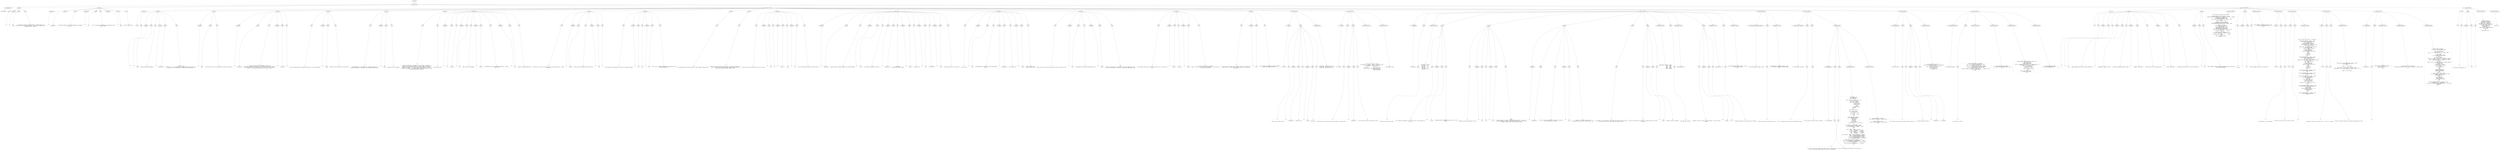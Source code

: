 digraph lpegNode {

node [fontname=Helvetica]
edge [style=dashed]

doc_0 [label="doc - 635"]


doc_0 -> { section_1}
{rank=same; section_1}

section_1 [label="section: 1-587"]


// END RANK doc_0

section_1 -> { header_2 prose_3 prose_4 section_5 section_6 section_7}
{rank=same; header_2 prose_3 prose_4 section_5 section_6 section_7}

header_2 [label="1 : Modeselektor"]

prose_3 [label="prose"]

prose_4 [label="prose"]

section_5 [label="section: 12-306"]

section_6 [label="section: 355-517"]

section_7 [label="section: 588-635"]


// END RANK section_1

header_2 -> leaf_8
leaf_8  [color=Gray,shape=rectangle,fontname=Inconsolata,label="* Modeselektor"]
// END RANK header_2

prose_3 -> { raw_9 prespace_10 literal_11 raw_12}
{rank=same; raw_9 prespace_10 literal_11 raw_12}

raw_9 [label="raw"]

prespace_10 [label="prespace"]

literal_11 [label="literal"]

raw_12 [label="raw"]


// END RANK prose_3

raw_9 -> leaf_13
leaf_13  [color=Gray,shape=rectangle,fontname=Inconsolata,label=""]
// END RANK raw_9

prespace_10 -> leaf_14
leaf_14  [color=Gray,shape=rectangle,fontname=Inconsolata,label=""]
// END RANK prespace_10

literal_11 -> leaf_15
leaf_15  [color=Gray,shape=rectangle,fontname=Inconsolata,label="femto"]
// END RANK literal_11

raw_12 -> leaf_16
leaf_16  [color=Gray,shape=rectangle,fontname=Inconsolata,label=" will hold all state for an terminal session, including setup of io,
the main event loop, teardown and exuent.  Soon, we will encapsulate that,
making the library re-entrant.
"]
// END RANK raw_12

prose_4 -> { prespace_17 literal_18 raw_19 prespace_20 literal_21 raw_22 prespace_23 literal_24 raw_25}
{rank=same; prespace_17 literal_18 raw_19 prespace_20 literal_21 raw_22 prespace_23 literal_24 raw_25}

prespace_17 [label="prespace"]

literal_18 [label="literal"]

raw_19 [label="raw"]

prespace_20 [label="prespace"]

literal_21 [label="literal"]

raw_22 [label="raw"]

prespace_23 [label="prespace"]

literal_24 [label="literal"]

raw_25 [label="raw"]


// END RANK prose_4

prespace_17 -> leaf_26
leaf_26  [color=Gray,shape=rectangle,fontname=Inconsolata,label=""]
// END RANK prespace_17

literal_18 -> leaf_27
leaf_27  [color=Gray,shape=rectangle,fontname=Inconsolata,label="modeselektor"]
// END RANK literal_18

raw_19 -> leaf_28
leaf_28  [color=Gray,shape=rectangle,fontname=Inconsolata,label=" is the modal interpreter for the repl language, which becomes
the core of"]
// END RANK raw_19

prespace_20 -> leaf_29
leaf_29  [color=Gray,shape=rectangle,fontname=Inconsolata,label=" "]
// END RANK prespace_20

literal_21 -> leaf_30
leaf_30  [color=Gray,shape=rectangle,fontname=Inconsolata,label="ed"]
// END RANK literal_21

raw_22 -> leaf_31
leaf_31  [color=Gray,shape=rectangle,fontname=Inconsolata,label=".  This is a glorified lookup table with a state switch and
a pointer to the"]
// END RANK raw_22

prespace_23 -> leaf_32
leaf_32  [color=Gray,shape=rectangle,fontname=Inconsolata,label=" "]
// END RANK prespace_23

literal_24 -> leaf_33
leaf_33  [color=Gray,shape=rectangle,fontname=Inconsolata,label="femto"]
// END RANK literal_24

raw_25 -> leaf_34
leaf_34  [color=Gray,shape=rectangle,fontname=Inconsolata,label="cell we're operating on.

"]
// END RANK raw_25

section_5 -> { header_35 prose_36 prose_37 prose_38 prose_39 prose_40 prose_41 prose_42 prose_43 prose_44 prose_45 prose_46 prose_47 prose_48 prose_49 prose_50 prose_51 prose_52 section_53 section_54 section_55 section_56 section_57 section_58 section_59}
{rank=same; header_35 prose_36 prose_37 prose_38 prose_39 prose_40 prose_41 prose_42 prose_43 prose_44 prose_45 prose_46 prose_47 prose_48 prose_49 prose_50 prose_51 prose_52 section_53 section_54 section_55 section_56 section_57 section_58 section_59}

header_35 [label="2 : Design"]

prose_36 [label="prose"]

prose_37 [label="prose"]

prose_38 [label="prose"]

prose_39 [label="prose"]

prose_40 [label="prose"]

prose_41 [label="prose"]

prose_42 [label="prose"]

prose_43 [label="prose"]

prose_44 [label="prose"]

prose_45 [label="prose"]

prose_46 [label="prose"]

prose_47 [label="prose"]

prose_48 [label="prose"]

prose_49 [label="prose"]

prose_50 [label="prose"]

prose_51 [label="prose"]

prose_52 [label="prose"]

section_53 [label="section: 84-95"]

section_54 [label="section: 96-118"]

section_55 [label="section: 119-182"]

section_56 [label="section: 183-193"]

section_57 [label="section: 194-200"]

section_58 [label="section: 288-306"]

section_59 [label="section: 307-354"]


// END RANK section_5

header_35 -> leaf_60
leaf_60  [color=Gray,shape=rectangle,fontname=Inconsolata,label="** Design"]
// END RANK header_35

prose_36 -> { raw_61 prespace_62 literal_63 raw_64 prespace_65 literal_66 raw_67}
{rank=same; raw_61 prespace_62 literal_63 raw_64 prespace_65 literal_66 raw_67}

raw_61 [label="raw"]

prespace_62 [label="prespace"]

literal_63 [label="literal"]

raw_64 [label="raw"]

prespace_65 [label="prespace"]

literal_66 [label="literal"]

raw_67 [label="raw"]


// END RANK prose_36

raw_61 -> leaf_68
leaf_68  [color=Gray,shape=rectangle,fontname=Inconsolata,label="

 "]
// END RANK raw_61

prespace_62 -> leaf_69
leaf_69  [color=Gray,shape=rectangle,fontname=Inconsolata,label=" "]
// END RANK prespace_62

literal_63 -> leaf_70
leaf_70  [color=Gray,shape=rectangle,fontname=Inconsolata,label="femto"]
// END RANK literal_63

raw_64 -> leaf_71
leaf_71  [color=Gray,shape=rectangle,fontname=Inconsolata,label=" passes keystrokes as messages to"]
// END RANK raw_64

prespace_65 -> leaf_72
leaf_72  [color=Gray,shape=rectangle,fontname=Inconsolata,label=" "]
// END RANK prespace_65

literal_66 -> leaf_73
leaf_73  [color=Gray,shape=rectangle,fontname=Inconsolata,label="modeselektor"]
// END RANK literal_66

raw_67 -> leaf_74
leaf_74  [color=Gray,shape=rectangle,fontname=Inconsolata,label=".  It does no writes
to stdout at all.  It is smart enough to categorize and parse various device
reports, but has no knowledge of why those reports were requested.
"]
// END RANK raw_67

prose_37 -> { prespace_75 literal_76 raw_77}
{rank=same; prespace_75 literal_76 raw_77}

prespace_75 [label="prespace"]

literal_76 [label="literal"]

raw_77 [label="raw"]


// END RANK prose_37

prespace_75 -> leaf_78
leaf_78  [color=Gray,shape=rectangle,fontname=Inconsolata,label=""]
// END RANK prespace_75

literal_76 -> leaf_79
leaf_79  [color=Gray,shape=rectangle,fontname=Inconsolata,label="femto"]
// END RANK literal_76

raw_77 -> leaf_80
leaf_80  [color=Gray,shape=rectangle,fontname=Inconsolata,label=" runs the event loop, so all other members are pulled in as modules.
"]
// END RANK raw_77

prose_38 -> { prespace_81 literal_82 raw_83 prespace_84 literal_85 raw_86}
{rank=same; prespace_81 literal_82 raw_83 prespace_84 literal_85 raw_86}

prespace_81 [label="prespace"]

literal_82 [label="literal"]

raw_83 [label="raw"]

prespace_84 [label="prespace"]

literal_85 [label="literal"]

raw_86 [label="raw"]


// END RANK prose_38

prespace_81 -> leaf_87
leaf_87  [color=Gray,shape=rectangle,fontname=Inconsolata,label=""]
// END RANK prespace_81

literal_82 -> leaf_88
leaf_88  [color=Gray,shape=rectangle,fontname=Inconsolata,label="modeselektor"]
// END RANK literal_82

raw_83 -> leaf_89
leaf_89  [color=Gray,shape=rectangle,fontname=Inconsolata,label=" takes care of system-level housekeeping: opening files
and sockets, keeping command history, fuzzy completion, and has its own eval
loop off the main track.  For evaluating lines, it will call a small executor,
so that in a little while we can put the user program in its own"]
// END RANK raw_83

prespace_84 -> leaf_90
leaf_90  [color=Gray,shape=rectangle,fontname=Inconsolata,label=" "]
// END RANK prespace_84

literal_85 -> leaf_91
leaf_91  [color=Gray,shape=rectangle,fontname=Inconsolata,label="LuaL_state"]
// END RANK literal_85

raw_86 -> leaf_92
leaf_92  [color=Gray,shape=rectangle,fontname=Inconsolata,label=".
"]
// END RANK raw_86

prose_39 -> { raw_93 prespace_94 literal_95 raw_96}
{rank=same; raw_93 prespace_94 literal_95 raw_96}

raw_93 [label="raw"]

prespace_94 [label="prespace"]

literal_95 [label="literal"]

raw_96 [label="raw"]


// END RANK prose_39

raw_93 -> leaf_97
leaf_97  [color=Gray,shape=rectangle,fontname=Inconsolata,label="
This is both good practice, and absolutely necessary if we are to REPL other"]
// END RANK raw_93

prespace_94 -> leaf_98
leaf_98  [color=Gray,shape=rectangle,fontname=Inconsolata,label=""]
// END RANK prespace_94

literal_95 -> leaf_99
leaf_99  [color=Gray,shape=rectangle,fontname=Inconsolata,label="bridge"]
// END RANK literal_95

raw_96 -> leaf_100
leaf_100  [color=Gray,shape=rectangle,fontname=Inconsolata,label=" programs, each of which has its own event loop.
"]
// END RANK raw_96

prose_40 -> { raw_101 prespace_102 literal_103 raw_104}
{rank=same; raw_101 prespace_102 literal_103 raw_104}

raw_101 [label="raw"]

prespace_102 [label="prespace"]

literal_103 [label="literal"]

raw_104 [label="raw"]


// END RANK prose_40

raw_101 -> leaf_105
leaf_105  [color=Gray,shape=rectangle,fontname=Inconsolata,label="
The implementation is essentially a VM.  Category and value are
successively looked up in jump tables and the method applied with the"]
// END RANK raw_101

prespace_102 -> leaf_106
leaf_106  [color=Gray,shape=rectangle,fontname=Inconsolata,label=" "]
// END RANK prespace_102

literal_103 -> leaf_107
leaf_107  [color=Gray,shape=rectangle,fontname=Inconsolata,label="modeS"]
// END RANK literal_103

raw_104 -> leaf_108
leaf_108  [color=Gray,shape=rectangle,fontname=Inconsolata,label="
instance as the first argument.
"]
// END RANK raw_104

prose_41 -> { raw_109}
{rank=same; raw_109}

raw_109 [label="raw"]


// END RANK prose_41

raw_109 -> leaf_110
leaf_110  [color=Gray,shape=rectangle,fontname=Inconsolata,label="
The state machine has to represent two sorts of state: the mode we're
operating in, and a buffer of commands.  Our mode engine is modeled after
emacs: rather than have some kind of flag that can be set to \"insert\",
\"navigate\", \"command\", or \"visual\", these will be modeled as swiching the
pointer to jump tables.  If a command needs to know which mode it's in, this
can be done with pointer comparison.
"]
// END RANK raw_109

prose_42 -> { raw_111 prespace_112 literal_113 raw_114 prespace_115 literal_116 raw_117 prespace_118 literal_119 raw_120 prespace_121 literal_122 raw_123}
{rank=same; raw_111 prespace_112 literal_113 raw_114 prespace_115 literal_116 raw_117 prespace_118 literal_119 raw_120 prespace_121 literal_122 raw_123}

raw_111 [label="raw"]

prespace_112 [label="prespace"]

literal_113 [label="literal"]

raw_114 [label="raw"]

prespace_115 [label="prespace"]

literal_116 [label="literal"]

raw_117 [label="raw"]

prespace_118 [label="prespace"]

literal_119 [label="literal"]

raw_120 [label="raw"]

prespace_121 [label="prespace"]

literal_122 [label="literal"]

raw_123 [label="raw"]


// END RANK prose_42

raw_111 -> leaf_124
leaf_124  [color=Gray,shape=rectangle,fontname=Inconsolata,label="
We're starting with"]
// END RANK raw_111

prespace_112 -> leaf_125
leaf_125  [color=Gray,shape=rectangle,fontname=Inconsolata,label=" "]
// END RANK prespace_112

literal_113 -> leaf_126
leaf_126  [color=Gray,shape=rectangle,fontname=Inconsolata,label="vi"]
// END RANK literal_113

raw_114 -> leaf_127
leaf_127  [color=Gray,shape=rectangle,fontname=Inconsolata,label=" mode and"]
// END RANK raw_114

prespace_115 -> leaf_128
leaf_128  [color=Gray,shape=rectangle,fontname=Inconsolata,label=" "]
// END RANK prespace_115

literal_116 -> leaf_129
leaf_129  [color=Gray,shape=rectangle,fontname=Inconsolata,label="nerf"]
// END RANK literal_116

raw_117 -> leaf_130
leaf_130  [color=Gray,shape=rectangle,fontname=Inconsolata,label=" mode, which is a lightweight"]
// END RANK raw_117

prespace_118 -> leaf_131
leaf_131  [color=Gray,shape=rectangle,fontname=Inconsolata,label=""]
// END RANK prespace_118

literal_119 -> leaf_132
leaf_132  [color=Gray,shape=rectangle,fontname=Inconsolata,label="readline"]
// END RANK literal_119

raw_120 -> leaf_133
leaf_133  [color=Gray,shape=rectangle,fontname=Inconsolata,label=" implementation that won't use the command buffer.  Issuing a
command like"]
// END RANK raw_120

prespace_121 -> leaf_134
leaf_134  [color=Gray,shape=rectangle,fontname=Inconsolata,label=" "]
// END RANK prespace_121

literal_122 -> leaf_135
leaf_135  [color=Gray,shape=rectangle,fontname=Inconsolata,label="d3w"]
// END RANK literal_122

raw_123 -> leaf_136
leaf_136  [color=Gray,shape=rectangle,fontname=Inconsolata,label=" requires a simple command buffer.
"]
// END RANK raw_123

prose_43 -> { raw_137 prespace_138 literal_139 raw_140 prespace_141 literal_142 raw_143}
{rank=same; raw_137 prespace_138 literal_139 raw_140 prespace_141 literal_142 raw_143}

raw_137 [label="raw"]

prespace_138 [label="prespace"]

literal_139 [label="literal"]

raw_140 [label="raw"]

prespace_141 [label="prespace"]

literal_142 [label="literal"]

raw_143 [label="raw"]


// END RANK prose_43

raw_137 -> leaf_144
leaf_144  [color=Gray,shape=rectangle,fontname=Inconsolata,label="
The syntax can't be tied to the semantics in any tighly-coupled way. I intend
to support"]
// END RANK raw_137

prespace_138 -> leaf_145
leaf_145  [color=Gray,shape=rectangle,fontname=Inconsolata,label=" "]
// END RANK prespace_138

literal_139 -> leaf_146
leaf_146  [color=Gray,shape=rectangle,fontname=Inconsolata,label="kakoune"]
// END RANK literal_139

raw_140 -> leaf_147
leaf_147  [color=Gray,shape=rectangle,fontname=Inconsolata,label=" syntax as soon as possible; there you would say"]
// END RANK raw_140

prespace_141 -> leaf_148
leaf_148  [color=Gray,shape=rectangle,fontname=Inconsolata,label=" "]
// END RANK prespace_141

literal_142 -> leaf_149
leaf_149  [color=Gray,shape=rectangle,fontname=Inconsolata,label="w3d"]
// END RANK literal_142

raw_143 -> leaf_150
leaf_150  [color=Gray,shape=rectangle,fontname=Inconsolata,label=".
"]
// END RANK raw_143

prose_44 -> { raw_151 prespace_152 literal_153 raw_154 prespace_155 literal_156 raw_157}
{rank=same; raw_151 prespace_152 literal_153 raw_154 prespace_155 literal_156 raw_157}

raw_151 [label="raw"]

prespace_152 [label="prespace"]

literal_153 [label="literal"]

raw_154 [label="raw"]

prespace_155 [label="prespace"]

literal_156 [label="literal"]

raw_157 [label="raw"]


// END RANK prose_44

raw_151 -> leaf_158
leaf_158  [color=Gray,shape=rectangle,fontname=Inconsolata,label="
This implies that the commands can't be aware of the buffer; because"]
// END RANK raw_151

prespace_152 -> leaf_159
leaf_159  [color=Gray,shape=rectangle,fontname=Inconsolata,label=" "]
// END RANK prespace_152

literal_153 -> leaf_160
leaf_160  [color=Gray,shape=rectangle,fontname=Inconsolata,label="d3w"]
// END RANK literal_153

raw_154 -> leaf_161
leaf_161  [color=Gray,shape=rectangle,fontname=Inconsolata,label="
and"]
// END RANK raw_154

prespace_155 -> leaf_162
leaf_162  [color=Gray,shape=rectangle,fontname=Inconsolata,label=" "]
// END RANK prespace_155

literal_156 -> leaf_163
leaf_163  [color=Gray,shape=rectangle,fontname=Inconsolata,label="w3d"]
// END RANK literal_156

raw_157 -> leaf_164
leaf_164  [color=Gray,shape=rectangle,fontname=Inconsolata,label=" are two ways of saying the same thing, they should end in an
identical method call.
"]
// END RANK raw_157

prose_45 -> { raw_165}
{rank=same; raw_165}

raw_165 [label="raw"]


// END RANK prose_45

raw_165 -> leaf_166
leaf_166  [color=Gray,shape=rectangle,fontname=Inconsolata,label="
This means when the time comes we handle it with a secondary dispatch layer.
"]
// END RANK raw_165

prose_46 -> { raw_167}
{rank=same; raw_167}

raw_167 [label="raw"]


// END RANK prose_46

raw_167 -> leaf_168
leaf_168  [color=Gray,shape=rectangle,fontname=Inconsolata,label="
There really are effectively arbitrary levels of indirection possible in an
editor.  This is why we must be absolutely consistent about everything
receiving the same tuple (modeS, category, value).
"]
// END RANK raw_167

prose_47 -> { raw_169 prespace_170 literal_171 raw_172 prespace_173 literal_174 raw_175 prespace_176 literal_177 raw_178}
{rank=same; raw_169 prespace_170 literal_171 raw_172 prespace_173 literal_174 raw_175 prespace_176 literal_177 raw_178}

raw_169 [label="raw"]

prespace_170 [label="prespace"]

literal_171 [label="literal"]

raw_172 [label="raw"]

prespace_173 [label="prespace"]

literal_174 [label="literal"]

raw_175 [label="raw"]

prespace_176 [label="prespace"]

literal_177 [label="literal"]

raw_178 [label="raw"]


// END RANK prose_47

raw_169 -> leaf_179
leaf_179  [color=Gray,shape=rectangle,fontname=Inconsolata,label="
They must also have the same return type, with is either"]
// END RANK raw_169

prespace_170 -> leaf_180
leaf_180  [color=Gray,shape=rectangle,fontname=Inconsolata,label=" "]
// END RANK prespace_170

literal_171 -> leaf_181
leaf_181  [color=Gray,shape=rectangle,fontname=Inconsolata,label="true"]
// END RANK literal_171

raw_172 -> leaf_182
leaf_182  [color=Gray,shape=rectangle,fontname=Inconsolata,label=" or"]
// END RANK raw_172

prespace_173 -> leaf_183
leaf_183  [color=Gray,shape=rectangle,fontname=Inconsolata,label=""]
// END RANK prespace_173

literal_174 -> leaf_184
leaf_184  [color=Gray,shape=rectangle,fontname=Inconsolata,label="false, err"]
// END RANK literal_174

raw_175 -> leaf_185
leaf_185  [color=Gray,shape=rectangle,fontname=Inconsolata,label="  where"]
// END RANK raw_175

prespace_176 -> leaf_186
leaf_186  [color=Gray,shape=rectangle,fontname=Inconsolata,label=" "]
// END RANK prespace_176

literal_177 -> leaf_187
leaf_187  [color=Gray,shape=rectangle,fontname=Inconsolata,label="err"]
// END RANK literal_177

raw_178 -> leaf_188
leaf_188  [color=Gray,shape=rectangle,fontname=Inconsolata,label=" is an error object which may be a primitive string.
"]
// END RANK raw_178

prose_48 -> { prespace_189 literal_190 raw_191 prespace_192 literal_193 raw_194 prespace_195 literal_196 raw_197 prespace_198 literal_199 raw_200 prespace_201 literal_202 raw_203 prespace_204 literal_205 raw_206}
{rank=same; prespace_189 literal_190 raw_191 prespace_192 literal_193 raw_194 prespace_195 literal_196 raw_197 prespace_198 literal_199 raw_200 prespace_201 literal_202 raw_203 prespace_204 literal_205 raw_206}

prespace_189 [label="prespace"]

literal_190 [label="literal"]

raw_191 [label="raw"]

prespace_192 [label="prespace"]

literal_193 [label="literal"]

raw_194 [label="raw"]

prespace_195 [label="prespace"]

literal_196 [label="literal"]

raw_197 [label="raw"]

prespace_198 [label="prespace"]

literal_199 [label="literal"]

raw_200 [label="raw"]

prespace_201 [label="prespace"]

literal_202 [label="literal"]

raw_203 [label="raw"]

prespace_204 [label="prespace"]

literal_205 [label="literal"]

raw_206 [label="raw"]


// END RANK prose_48

prespace_189 -> leaf_207
leaf_207  [color=Gray,shape=rectangle,fontname=Inconsolata,label=""]
// END RANK prespace_189

literal_190 -> leaf_208
leaf_208  [color=Gray,shape=rectangle,fontname=Inconsolata,label="modeselektor"]
// END RANK literal_190

raw_191 -> leaf_209
leaf_209  [color=Gray,shape=rectangle,fontname=Inconsolata,label=" passes any edit or movement commands to an internally-owned"]
// END RANK raw_191

prespace_192 -> leaf_210
leaf_210  [color=Gray,shape=rectangle,fontname=Inconsolata,label=""]
// END RANK prespace_192

literal_193 -> leaf_211
leaf_211  [color=Gray,shape=rectangle,fontname=Inconsolata,label="txtbuf"]
// END RANK literal_193

raw_194 -> leaf_212
leaf_212  [color=Gray,shape=rectangle,fontname=Inconsolata,label=", which keeps all modeling of the line. "]
// END RANK raw_194

prespace_195 -> leaf_213
leaf_213  [color=Gray,shape=rectangle,fontname=Inconsolata,label=" "]
// END RANK prespace_195

literal_196 -> leaf_214
leaf_214  [color=Gray,shape=rectangle,fontname=Inconsolata,label="modeselektor"]
// END RANK literal_196

raw_197 -> leaf_215
leaf_215  [color=Gray,shape=rectangle,fontname=Inconsolata,label=" decides when
to repaint the screen, calling"]
// END RANK raw_197

prespace_198 -> leaf_216
leaf_216  [color=Gray,shape=rectangle,fontname=Inconsolata,label=" "]
// END RANK prespace_198

literal_199 -> leaf_217
leaf_217  [color=Gray,shape=rectangle,fontname=Inconsolata,label="rainbuf"]
// END RANK literal_199

raw_200 -> leaf_218
leaf_218  [color=Gray,shape=rectangle,fontname=Inconsolata,label=" (currently just"]
// END RANK raw_200

prespace_201 -> leaf_219
leaf_219  [color=Gray,shape=rectangle,fontname=Inconsolata,label=" "]
// END RANK prespace_201

literal_202 -> leaf_220
leaf_220  [color=Gray,shape=rectangle,fontname=Inconsolata,label="lex"]
// END RANK literal_202

raw_203 -> leaf_221
leaf_221  [color=Gray,shape=rectangle,fontname=Inconsolata,label=") with a region
of"]
// END RANK raw_203

prespace_204 -> leaf_222
leaf_222  [color=Gray,shape=rectangle,fontname=Inconsolata,label=" "]
// END RANK prespace_204

literal_205 -> leaf_223
leaf_223  [color=Gray,shape=rectangle,fontname=Inconsolata,label="txtbuf"]
// END RANK literal_205

raw_206 -> leaf_224
leaf_224  [color=Gray,shape=rectangle,fontname=Inconsolata,label=" and instructions as to how to paint it.
"]
// END RANK raw_206

prose_49 -> { raw_225 prespace_226 literal_227 raw_228 prespace_229 literal_230 raw_231 prespace_232 literal_233 raw_234}
{rank=same; raw_225 prespace_226 literal_227 raw_228 prespace_229 literal_230 raw_231 prespace_232 literal_233 raw_234}

raw_225 [label="raw"]

prespace_226 [label="prespace"]

literal_227 [label="literal"]

raw_228 [label="raw"]

prespace_229 [label="prespace"]

literal_230 [label="literal"]

raw_231 [label="raw"]

prespace_232 [label="prespace"]

literal_233 [label="literal"]

raw_234 [label="raw"]


// END RANK prose_49

raw_225 -> leaf_235
leaf_235  [color=Gray,shape=rectangle,fontname=Inconsolata,label="
There is one"]
// END RANK raw_225

prespace_226 -> leaf_236
leaf_236  [color=Gray,shape=rectangle,fontname=Inconsolata,label=" "]
// END RANK prespace_226

literal_227 -> leaf_237
leaf_237  [color=Gray,shape=rectangle,fontname=Inconsolata,label="deck"]
// END RANK literal_227

raw_228 -> leaf_238
leaf_238  [color=Gray,shape=rectangle,fontname=Inconsolata,label=" instance member per screen, which tiles the available
space. "]
// END RANK raw_228

prespace_229 -> leaf_239
leaf_239  [color=Gray,shape=rectangle,fontname=Inconsolata,label=" "]
// END RANK prespace_229

literal_230 -> leaf_240
leaf_240  [color=Gray,shape=rectangle,fontname=Inconsolata,label="modeselektor"]
// END RANK literal_230

raw_231 -> leaf_241
leaf_241  [color=Gray,shape=rectangle,fontname=Inconsolata,label=" is the writer, and"]
// END RANK raw_231

prespace_232 -> leaf_242
leaf_242  [color=Gray,shape=rectangle,fontname=Inconsolata,label=" "]
// END RANK prespace_232

literal_233 -> leaf_243
leaf_243  [color=Gray,shape=rectangle,fontname=Inconsolata,label="rainbuf"]
// END RANK literal_233

raw_234 -> leaf_244
leaf_244  [color=Gray,shape=rectangle,fontname=Inconsolata,label=" holds a pointer to the
table for read access.
"]
// END RANK raw_234

prose_50 -> { raw_245 prespace_246 literal_247 raw_248 prespace_249 literal_250 raw_251}
{rank=same; raw_245 prespace_246 literal_247 raw_248 prespace_249 literal_250 raw_251}

raw_245 [label="raw"]

prespace_246 [label="prespace"]

literal_247 [label="literal"]

raw_248 [label="raw"]

prespace_249 [label="prespace"]

literal_250 [label="literal"]

raw_251 [label="raw"]


// END RANK prose_50

raw_245 -> leaf_252
leaf_252  [color=Gray,shape=rectangle,fontname=Inconsolata,label="
When we have our fancy parse engine and quipu structure, txtbuf will call"]
// END RANK raw_245

prespace_246 -> leaf_253
leaf_253  [color=Gray,shape=rectangle,fontname=Inconsolata,label=""]
// END RANK prespace_246

literal_247 -> leaf_254
leaf_254  [color=Gray,shape=rectangle,fontname=Inconsolata,label="comb"]
// END RANK literal_247

raw_248 -> leaf_255
leaf_255  [color=Gray,shape=rectangle,fontname=Inconsolata,label=" to redecorate the syntax tree before passing it to"]
// END RANK raw_248

prespace_249 -> leaf_256
leaf_256  [color=Gray,shape=rectangle,fontname=Inconsolata,label=" "]
// END RANK prespace_249

literal_250 -> leaf_257
leaf_257  [color=Gray,shape=rectangle,fontname=Inconsolata,label="rainbuf"]
// END RANK literal_250

raw_251 -> leaf_258
leaf_258  [color=Gray,shape=rectangle,fontname=Inconsolata,label=" for
markup.  At the moment I'm just going to write some crude lexers, which
will be more than enough for Clu and Lua, which have straightforward syntax.
"]
// END RANK raw_251

prose_51 -> { raw_259 prespace_260 literal_261 raw_262 prespace_263 literal_264 raw_265}
{rank=same; raw_259 prespace_260 literal_261 raw_262 prespace_263 literal_264 raw_265}

raw_259 [label="raw"]

prespace_260 [label="prespace"]

literal_261 [label="literal"]

raw_262 [label="raw"]

prespace_263 [label="prespace"]

literal_264 [label="literal"]

raw_265 [label="raw"]


// END RANK prose_51

raw_259 -> leaf_266
leaf_266  [color=Gray,shape=rectangle,fontname=Inconsolata,label="
An intermediate step could just squeeze the txtbuf into a string, parse it
with"]
// END RANK raw_259

prespace_260 -> leaf_267
leaf_267  [color=Gray,shape=rectangle,fontname=Inconsolata,label=" "]
// END RANK prespace_260

literal_261 -> leaf_268
leaf_268  [color=Gray,shape=rectangle,fontname=Inconsolata,label="espalier"]
// END RANK literal_261

raw_262 -> leaf_269
leaf_269  [color=Gray,shape=rectangle,fontname=Inconsolata,label=" and emit a"]
// END RANK raw_262

prespace_263 -> leaf_270
leaf_270  [color=Gray,shape=rectangle,fontname=Inconsolata,label=" "]
// END RANK prespace_263

literal_264 -> leaf_271
leaf_271  [color=Gray,shape=rectangle,fontname=Inconsolata,label="rainbuf"]
// END RANK literal_264

raw_265 -> leaf_272
leaf_272  [color=Gray,shape=rectangle,fontname=Inconsolata,label=" through the usual recursive method
lookup.  The problem isn't speed, not for a REPL, it's not having error
recovery parsing available.
"]
// END RANK raw_265

prose_52 -> { raw_273 prespace_274 literal_275 raw_276}
{rank=same; raw_273 prespace_274 literal_275 raw_276}

raw_273 [label="raw"]

prespace_274 [label="prespace"]

literal_275 [label="literal"]

raw_276 [label="raw"]


// END RANK prose_52

raw_273 -> leaf_277
leaf_277  [color=Gray,shape=rectangle,fontname=Inconsolata,label="
I will likely content myself with a grammar that kicks in when the user
presses return.  I'll want that to perform rewrites (such as removing
outer-level"]
// END RANK raw_273

prespace_274 -> leaf_278
leaf_278  [color=Gray,shape=rectangle,fontname=Inconsolata,label=" "]
// END RANK prespace_274

literal_275 -> leaf_279
leaf_279  [color=Gray,shape=rectangle,fontname=Inconsolata,label="local"]
// END RANK literal_275

raw_276 -> leaf_280
leaf_280  [color=Gray,shape=rectangle,fontname=Inconsolata,label="s to facilicate copy-pasting) and keep the readline
grammar from becoming too ad-hoc.

"]
// END RANK raw_276

section_53 -> { header_281 prose_282 codeblock_283}
{rank=same; header_281 prose_282 codeblock_283}

header_281 [label="4 : asserts"]

prose_282 [label="prose"]

codeblock_283 [label="code block 89-93"]


// END RANK section_53

header_281 -> leaf_284
leaf_284  [color=Gray,shape=rectangle,fontname=Inconsolata,label="**** asserts"]
// END RANK header_281

prose_282 -> { raw_285 prespace_286 literal_287 raw_288 prespace_289 literal_290 raw_291}
{rank=same; raw_285 prespace_286 literal_287 raw_288 prespace_289 literal_290 raw_291}

raw_285 [label="raw"]

prespace_286 [label="prespace"]

literal_287 [label="literal"]

raw_288 [label="raw"]

prespace_289 [label="prespace"]

literal_290 [label="literal"]

raw_291 [label="raw"]


// END RANK prose_282

raw_285 -> leaf_292
leaf_292  [color=Gray,shape=rectangle,fontname=Inconsolata,label="

  There is little sense running"]
// END RANK raw_285

prespace_286 -> leaf_293
leaf_293  [color=Gray,shape=rectangle,fontname=Inconsolata,label=" "]
// END RANK prespace_286

literal_287 -> leaf_294
leaf_294  [color=Gray,shape=rectangle,fontname=Inconsolata,label="modeselektor"]
// END RANK literal_287

raw_288 -> leaf_295
leaf_295  [color=Gray,shape=rectangle,fontname=Inconsolata,label=" outside of the"]
// END RANK raw_288

prespace_289 -> leaf_296
leaf_296  [color=Gray,shape=rectangle,fontname=Inconsolata,label=" "]
// END RANK prespace_289

literal_290 -> leaf_297
leaf_297  [color=Gray,shape=rectangle,fontname=Inconsolata,label="bridge"]
// END RANK literal_290

raw_291 -> leaf_298
leaf_298  [color=Gray,shape=rectangle,fontname=Inconsolata,label="
environment.
"]
// END RANK raw_291

codeblock_283 -> leaf_299
leaf_299  [color=Gray,shape=rectangle,fontname=Inconsolata,label="assert(meta, \"must have meta in _G\")
assert(write, \"must have write in _G\")
assert(ts, \"must have ts in _G\")"]
// END RANK codeblock_283

section_54 -> { header_300 prose_301 prose_302 codeblock_303 codeblock_304}
{rank=same; header_300 prose_301 prose_302 codeblock_303 codeblock_304}

header_300 [label="4 : includes"]

prose_301 [label="prose"]

prose_302 [label="prose"]

codeblock_303 [label="code block 102-112"]

codeblock_304 [label="code block 114-116"]


// END RANK section_54

header_300 -> leaf_305
leaf_305  [color=Gray,shape=rectangle,fontname=Inconsolata,label="**** includes"]
// END RANK header_300

prose_301 -> { raw_306}
{rank=same; raw_306}

raw_306 [label="raw"]


// END RANK prose_301

raw_306 -> leaf_307
leaf_307  [color=Gray,shape=rectangle,fontname=Inconsolata,label="

The easiest way to go mad in concurrent environments is to share memory.
"]
// END RANK raw_306

prose_302 -> { prespace_308 literal_309 raw_310}
{rank=same; prespace_308 literal_309 raw_310}

prespace_308 [label="prespace"]

literal_309 [label="literal"]

raw_310 [label="raw"]


// END RANK prose_302

prespace_308 -> leaf_311
leaf_311  [color=Gray,shape=rectangle,fontname=Inconsolata,label=""]
// END RANK prespace_308

literal_309 -> leaf_312
leaf_312  [color=Gray,shape=rectangle,fontname=Inconsolata,label="modeselektor"]
// END RANK literal_309

raw_310 -> leaf_313
leaf_313  [color=Gray,shape=rectangle,fontname=Inconsolata,label=" will own txtbuf, historian, and the entire screen.
"]
// END RANK raw_310

codeblock_303 -> leaf_314
leaf_314  [color=Gray,shape=rectangle,fontname=Inconsolata,label="local Txtbuf   = require \"txtbuf\"
local Resbuf    = require \"resbuf\" -- Not currently used...
local Historian = require \"historian\"
local Lex       = require \"lex\"

local concat         = assert(table.concat)
local sub, gsub, rep = assert(string.sub),
                       assert(string.gsub),
                       assert(string.rep)"]
// END RANK codeblock_303

codeblock_304 -> leaf_315
leaf_315  [color=Gray,shape=rectangle,fontname=Inconsolata,label="local ModeS = meta()"]
// END RANK codeblock_304

section_55 -> { header_316 prose_317 codeblock_318 prose_319 prose_320 prose_321 prose_322 prose_323 codeblock_324 prose_325 codeblock_326 prose_327 codeblock_328 prose_329 codeblock_330}
{rank=same; header_316 prose_317 codeblock_318 prose_319 prose_320 prose_321 prose_322 prose_323 codeblock_324 prose_325 codeblock_326 prose_327 codeblock_328 prose_329 codeblock_330}

header_316 [label="3 : Categories"]

prose_317 [label="prose"]

codeblock_318 [label="code block 123-131"]

prose_319 [label="prose"]

prose_320 [label="prose"]

prose_321 [label="prose"]

prose_322 [label="prose"]

prose_323 [label="prose"]

codeblock_324 [label="code block 152-159"]

prose_325 [label="prose"]

codeblock_326 [label="code block 163-165"]

prose_327 [label="prose"]

codeblock_328 [label="code block 170-172"]

prose_329 [label="prose"]

codeblock_330 [label="code block 176-180"]


// END RANK section_55

header_316 -> leaf_331
leaf_331  [color=Gray,shape=rectangle,fontname=Inconsolata,label="*** Categories"]
// END RANK header_316

prose_317 -> { raw_332}
{rank=same; raw_332}

raw_332 [label="raw"]


// END RANK prose_317

raw_332 -> leaf_333
leaf_333  [color=Gray,shape=rectangle,fontname=Inconsolata,label="

These are the broad types of event.
"]
// END RANK raw_332

codeblock_318 -> leaf_334
leaf_334  [color=Gray,shape=rectangle,fontname=Inconsolata,label="local ASCII  = meta {}
local NAV    = {}
local CTRL   = {}
local ALT    = {}
local FN     = {}
local MOUSE  = {}
local NYI    = {}"]
// END RANK codeblock_318

prose_319 -> { raw_335 prespace_336 literal_337 raw_338}
{rank=same; raw_335 prespace_336 literal_337 raw_338}

raw_335 [label="raw"]

prespace_336 [label="prespace"]

literal_337 [label="literal"]

raw_338 [label="raw"]


// END RANK prose_319

raw_335 -> leaf_339
leaf_339  [color=Gray,shape=rectangle,fontname=Inconsolata,label="
Color schemes are supposed to be one-and-done, and I strongly suspect we
have a"]
// END RANK raw_335

prespace_336 -> leaf_340
leaf_340  [color=Gray,shape=rectangle,fontname=Inconsolata,label=" "]
// END RANK prespace_336

literal_337 -> leaf_341
leaf_341  [color=Gray,shape=rectangle,fontname=Inconsolata,label="__concat"]
// END RANK literal_337

raw_338 -> leaf_342
leaf_342  [color=Gray,shape=rectangle,fontname=Inconsolata,label=" dominated workflow, although I have yet to turn on the
profiler.
"]
// END RANK raw_338

prose_320 -> { raw_343 prespace_344 literal_345 raw_346 prespace_347 literal_348 raw_349}
{rank=same; raw_343 prespace_344 literal_345 raw_346 prespace_347 literal_348 raw_349}

raw_343 [label="raw"]

prespace_344 [label="prespace"]

literal_345 [label="literal"]

raw_346 [label="raw"]

prespace_347 [label="prespace"]

literal_348 [label="literal"]

raw_349 [label="raw"]


// END RANK prose_320

raw_343 -> leaf_350
leaf_350  [color=Gray,shape=rectangle,fontname=Inconsolata,label="
Therefore we use reference equality for the"]
// END RANK raw_343

prespace_344 -> leaf_351
leaf_351  [color=Gray,shape=rectangle,fontname=Inconsolata,label=" "]
// END RANK prespace_344

literal_345 -> leaf_352
leaf_352  [color=Gray,shape=rectangle,fontname=Inconsolata,label="color"]
// END RANK literal_345

raw_346 -> leaf_353
leaf_353  [color=Gray,shape=rectangle,fontname=Inconsolata,label=" and"]
// END RANK raw_346

prespace_347 -> leaf_354
leaf_354  [color=Gray,shape=rectangle,fontname=Inconsolata,label=" "]
// END RANK prespace_347

literal_348 -> leaf_355
leaf_355  [color=Gray,shape=rectangle,fontname=Inconsolata,label="hints"]
// END RANK literal_348

raw_349 -> leaf_356
leaf_356  [color=Gray,shape=rectangle,fontname=Inconsolata,label=" tables.
Switching themes is a matter of repopulating those tables.  I intend to
isolate this within an instance so that multiple terminals can each run their
own theme, through a simple 'fat inheritance' method.
"]
// END RANK raw_349

prose_321 -> { prespace_357 literal_358 raw_359 prespace_360 italic_361 raw_362}
{rank=same; prespace_357 literal_358 raw_359 prespace_360 italic_361 raw_362}

prespace_357 [label="prespace"]

literal_358 [label="literal"]

raw_359 [label="raw"]

prespace_360 [label="prespace"]

italic_361 [label="italic"]

raw_362 [label="raw"]


// END RANK prose_321

prespace_357 -> leaf_363
leaf_363  [color=Gray,shape=rectangle,fontname=Inconsolata,label=""]
// END RANK prespace_357

literal_358 -> leaf_364
leaf_364  [color=Gray,shape=rectangle,fontname=Inconsolata,label="modeselektor"]
// END RANK literal_358

raw_359 -> leaf_365
leaf_365  [color=Gray,shape=rectangle,fontname=Inconsolata,label=" is what you might call hypermodal. Everything is isolated in
its own lookup, that is, we use"]
// END RANK raw_359

prespace_360 -> leaf_366
leaf_366  [color=Gray,shape=rectangle,fontname=Inconsolata,label=" "]
// END RANK prespace_360

italic_361 -> leaf_367
leaf_367  [color=Gray,shape=rectangle,fontname=Inconsolata,label="value"]
// END RANK italic_361

raw_362 -> leaf_368
leaf_368  [color=Gray,shape=rectangle,fontname=Inconsolata,label=" equality.  This lets us pass strings
as messages and use jump tables to resolve most things.
"]
// END RANK raw_362

prose_322 -> { raw_369}
{rank=same; raw_369}

raw_369 [label="raw"]


// END RANK prose_322

raw_369 -> leaf_370
leaf_370  [color=Gray,shape=rectangle,fontname=Inconsolata,label="
It typically runs at the speed of human fingers and can afford to be much less
efficient than it will be, even before the JIT gets involved.
"]
// END RANK raw_369

prose_323 -> { raw_371 prespace_372 literal_373 raw_374}
{rank=same; raw_371 prespace_372 literal_373 raw_374}

raw_371 [label="raw"]

prespace_372 [label="prespace"]

literal_373 [label="literal"]

raw_374 [label="raw"]


// END RANK prose_323

raw_371 -> leaf_375
leaf_375  [color=Gray,shape=rectangle,fontname=Inconsolata,label="
Note also that everything is a method, our dispatch pattern will always
include the"]
// END RANK raw_371

prespace_372 -> leaf_376
leaf_376  [color=Gray,shape=rectangle,fontname=Inconsolata,label=" "]
// END RANK prespace_372

literal_373 -> leaf_377
leaf_377  [color=Gray,shape=rectangle,fontname=Inconsolata,label="modeS"]
// END RANK literal_373

raw_374 -> leaf_378
leaf_378  [color=Gray,shape=rectangle,fontname=Inconsolata,label=" instance as the first argument.
"]
// END RANK raw_374

codeblock_324 -> leaf_379
leaf_379  [color=Gray,shape=rectangle,fontname=Inconsolata,label="ModeS.modes = { ASCII  = ASCII,
                NAV    = NAV,
                CTRL   = CTRL,
                ALT    = ALT,
                MOUSE  = MOUSE,
                NYI    = NYI }"]
// END RANK codeblock_324

prose_325 -> { raw_380}
{rank=same; raw_380}

raw_380 [label="raw"]


// END RANK prose_325

raw_380 -> leaf_381
leaf_381  [color=Gray,shape=rectangle,fontname=Inconsolata,label="
With some semi-constants:
"]
// END RANK raw_380

codeblock_326 -> leaf_382
leaf_382  [color=Gray,shape=rectangle,fontname=Inconsolata,label="ModeS.REPL_LINE = 2"]
// END RANK codeblock_326

prose_327 -> { raw_383 prespace_384 literal_385 raw_386}
{rank=same; raw_383 prespace_384 literal_385 raw_386}

raw_383 [label="raw"]

prespace_384 [label="prespace"]

literal_385 [label="literal"]

raw_386 [label="raw"]


// END RANK prose_327

raw_383 -> leaf_387
leaf_387  [color=Gray,shape=rectangle,fontname=Inconsolata,label="
Sometimes its useful to briefly override handlers, so we check values
against"]
// END RANK raw_383

prespace_384 -> leaf_388
leaf_388  [color=Gray,shape=rectangle,fontname=Inconsolata,label=" "]
// END RANK prespace_384

literal_385 -> leaf_389
leaf_389  [color=Gray,shape=rectangle,fontname=Inconsolata,label="special"]
// END RANK literal_385

raw_386 -> leaf_390
leaf_390  [color=Gray,shape=rectangle,fontname=Inconsolata,label=" first:
"]
// END RANK raw_386

codeblock_328 -> leaf_391
leaf_391  [color=Gray,shape=rectangle,fontname=Inconsolata,label="ModeS.special = {}"]
// END RANK codeblock_328

prose_329 -> { raw_392}
{rank=same; raw_392}

raw_392 [label="raw"]


// END RANK prose_329

raw_392 -> leaf_393
leaf_393  [color=Gray,shape=rectangle,fontname=Inconsolata,label="
A simple pass-through so we can see what we're missing.
"]
// END RANK raw_392

codeblock_330 -> leaf_394
leaf_394  [color=Gray,shape=rectangle,fontname=Inconsolata,label="function ModeS.default(modeS, category, value)
    return write(ts(value))
end"]
// END RANK codeblock_330

section_56 -> { header_395 prose_396 codeblock_397}
{rank=same; header_395 prose_396 codeblock_397}

header_395 [label="3 : self-insert(modeS, category, value)"]

prose_396 [label="prose"]

codeblock_397 [label="code block 187-191"]


// END RANK section_56

header_395 -> leaf_398
leaf_398  [color=Gray,shape=rectangle,fontname=Inconsolata,label="*** self-insert(modeS, category, value)"]
// END RANK header_395

prose_396 -> { raw_399}
{rank=same; raw_399}

raw_399 [label="raw"]


// END RANK prose_396

raw_399 -> leaf_400
leaf_400  [color=Gray,shape=rectangle,fontname=Inconsolata,label="

Inserts the value into the txtbuf at cursor.
"]
// END RANK raw_399

codeblock_397 -> leaf_401
leaf_401  [color=Gray,shape=rectangle,fontname=Inconsolata,label="function ModeS.insert(modeS, category, value)
    local success =  modeS.txtbuf:insert(value)
end"]
// END RANK codeblock_397

section_57 -> { header_402 prose_403 prose_404 section_405}
{rank=same; header_402 prose_403 prose_404 section_405}

header_402 [label="3 : status painter (colwrite)"]

prose_403 [label="prose"]

prose_404 [label="prose"]

section_405 [label="section: 201-287"]


// END RANK section_57

header_402 -> leaf_406
leaf_406  [color=Gray,shape=rectangle,fontname=Inconsolata,label="*** status painter (colwrite)"]
// END RANK header_402

prose_403 -> { raw_407}
{rank=same; raw_407}

raw_407 [label="raw"]


// END RANK prose_403

raw_407 -> leaf_408
leaf_408  [color=Gray,shape=rectangle,fontname=Inconsolata,label="

This is a grab-bag with many traces of the bootstrap process.
"]
// END RANK raw_407

prose_404 -> { raw_409}
{rank=same; raw_409}

raw_409 [label="raw"]


// END RANK prose_404

raw_409 -> leaf_410
leaf_410  [color=Gray,shape=rectangle,fontname=Inconsolata,label="
It also contains the state-of-the-art renderers.

"]
// END RANK raw_409

section_405 -> { header_411 prose_412 prose_413 codeblock_414 codeblock_415}
{rank=same; header_411 prose_412 prose_413 codeblock_414 codeblock_415}

header_411 [label="4 : bootstrappers"]

prose_412 [label="prose"]

prose_413 [label="prose"]

codeblock_414 [label="code block 208-274"]

codeblock_415 [label="code block 277-285"]


// END RANK section_405

header_411 -> leaf_416
leaf_416  [color=Gray,shape=rectangle,fontname=Inconsolata,label="**** bootstrappers"]
// END RANK header_411

prose_412 -> { raw_417}
{rank=same; raw_417}

raw_417 [label="raw"]


// END RANK prose_412

raw_417 -> leaf_418
leaf_418  [color=Gray,shape=rectangle,fontname=Inconsolata,label="

A lot of this just paints mouse events, which we aren't using and won't be
able to use until we rigorously keep track of what's printed where.
"]
// END RANK raw_417

prose_413 -> { raw_419}
{rank=same; raw_419}

raw_419 [label="raw"]


// END RANK prose_413

raw_419 -> leaf_420
leaf_420  [color=Gray,shape=rectangle,fontname=Inconsolata,label="
Which is painstaking and annoying, but we'll get there...
"]
// END RANK raw_419

codeblock_414 -> leaf_421
leaf_421  [color=Gray,shape=rectangle,fontname=Inconsolata,label="local STATCOL = 81
local STAT_TOP = 1
local STAT_RUN = 2

local function colwrite(str, col, row)
   col = col or STATCOL
   row = row or STAT_TOP
   local dash = a.stash()
             .. a.cursor.hide()
             .. a.jump(row, col)
             .. a.erase.right()
             .. str
             .. a.pop()
             .. a.cursor.show()
   write(dash)
end

local STAT_ICON = \"◉ \"

local function tf(bool)
   if bool then
      return ts(\"t\", \"true\")
   else
      return ts(\"f\", \"false\")
   end
end

local function pr_mouse(m)
   return a.magenta(m.button) .. \": \"
      .. a.bright(m.kind) .. \" \"
      .. tf(m.shift) .. \" \"
      .. tf(m.meta) .. \" \"
      .. tf(m.ctrl) .. \" \"
      .. tf(m.moving) .. \" \"
      .. tf(m.scrolling) .. \" \"
      .. a.cyan(m.col) .. \",\" .. a.cyan(m.row)
end

local function mk_paint(fragment, shade)
   return function(category, action)
      return shade(category .. fragment .. action)
   end
end

local act_map = { MOUSE  = pr_mouse,
                  NAV    = mk_paint(\": \", a.italic),
                  CTRL   = mk_paint(\": \", c.field),
                  ALT    = mk_paint(\": \", a.underscore),
                  ASCII  = mk_paint(\": \", c.table),
                  NYI    = mk_paint(\": \", a.red)}

local icon_map = { MOUSE = mk_paint(STAT_ICON, c.userdata),
                   NAV   = mk_paint(STAT_ICON, a.magenta),
                   CTRL  = mk_paint(STAT_ICON, a.blue),
                   ALT   = mk_paint(STAT_ICON, c[\"function\"]),
                   ASCII = mk_paint(STAT_ICON, a.green),
                   NYI   = mk_paint(STAT_ICON .. \"! \", a.red) }

local function icon_paint(category, value)
   assert(icon_map[category], \"icon_paint NYI:\" .. category)
   if category == \"MOUSE\" then
      return colwrite(icon_map[category](\"\", pr_mouse(value)))
   end
   return colwrite(icon_map[category](\"\", ts(value)))
end"]
// END RANK codeblock_414

codeblock_415 -> leaf_422
leaf_422  [color=Gray,shape=rectangle,fontname=Inconsolata,label="function ModeS.cur_col(modeS)
   return modeS.txtbuf.cursor + modeS.l_margin - 1
end

function ModeS.nl(modeS)
   write(a.col(modeS.l_margin).. a.jump.down(1))
end"]
// END RANK codeblock_415

section_58 -> { header_423 prose_424 prose_425 codeblock_426}
{rank=same; header_423 prose_424 prose_425 codeblock_426}

header_423 [label="3 : ModeS:write(str)"]

prose_424 [label="prose"]

prose_425 [label="prose"]

codeblock_426 [label="code block 294-303"]


// END RANK section_58

header_423 -> leaf_427
leaf_427  [color=Gray,shape=rectangle,fontname=Inconsolata,label="*** ModeS:write(str)"]
// END RANK header_423

prose_424 -> { raw_428}
{rank=same; raw_428}

raw_428 [label="raw"]


// END RANK prose_424

raw_428 -> leaf_429
leaf_429  [color=Gray,shape=rectangle,fontname=Inconsolata,label="

This writes to the results window, and the results window only.
"]
// END RANK raw_428

prose_425 -> { raw_430 prespace_431 literal_432 raw_433}
{rank=same; raw_430 prespace_431 literal_432 raw_433}

raw_430 [label="raw"]

prespace_431 [label="prespace"]

literal_432 [label="literal"]

raw_433 [label="raw"]


// END RANK prose_425

raw_430 -> leaf_434
leaf_434  [color=Gray,shape=rectangle,fontname=Inconsolata,label="
It should therefore be called"]
// END RANK raw_430

prespace_431 -> leaf_435
leaf_435  [color=Gray,shape=rectangle,fontname=Inconsolata,label=" "]
// END RANK prespace_431

literal_432 -> leaf_436
leaf_436  [color=Gray,shape=rectangle,fontname=Inconsolata,label="writeResults"]
// END RANK literal_432

raw_433 -> leaf_437
leaf_437  [color=Gray,shape=rectangle,fontname=Inconsolata,label=" or something.
"]
// END RANK raw_433

codeblock_426 -> leaf_438
leaf_438  [color=Gray,shape=rectangle,fontname=Inconsolata,label="function ModeS.write(modeS, str)
   local nl = a.col(modeS.l_margin) .. a.jump.down(1)
   local phrase, num_subs
   phrase, num_subs = gsub(str, \"\\n\", nl)
   write(a.cursor.hide())
   write(phrase)
   write(a.cursor.show())
end"]
// END RANK codeblock_426

section_59 -> { header_439 prose_440 codeblock_441 codeblock_442 codeblock_443 codeblock_444}
{rank=same; header_439 prose_440 codeblock_441 codeblock_442 codeblock_443 codeblock_444}

header_439 [label="3 : ModeS:paint_txtbuf()"]

prose_440 [label="prose"]

codeblock_441 [label="code block 311-322"]

codeblock_442 [label="code block 324-328"]

codeblock_443 [label="code block 329-346"]

codeblock_444 [label="code block 348-352"]


// END RANK section_59

header_439 -> leaf_445
leaf_445  [color=Gray,shape=rectangle,fontname=Inconsolata,label="*** ModeS:paint_txtbuf()"]
// END RANK header_439

prose_440 -> { raw_446}
{rank=same; raw_446}

raw_446 [label="raw"]


// END RANK prose_440

raw_446 -> leaf_447
leaf_447  [color=Gray,shape=rectangle,fontname=Inconsolata,label="

This renders our txtbuf,
"]
// END RANK raw_446

codeblock_441 -> leaf_448
leaf_448  [color=Gray,shape=rectangle,fontname=Inconsolata,label="function ModeS.paint_txtbuf(modeS)
   local lb = Lex.lua_thor(tostring(modeS.txtbuf))
   write(a.cursor.hide())
   write(a.erase.box(modeS.repl_top, modeS.l_margin,
                     modeS:replLine(), modeS.r_margin))
   write(a.jump(modeS.repl_top, modeS.l_margin))
   modeS:write(concat(lb))
   write(a.rc(modeS.txtbuf.cur_row + modeS.repl_top - 1, modeS:cur_col()))
   write(a.cursor.show())
end"]
// END RANK codeblock_441

codeblock_442 -> leaf_449
leaf_449  [color=Gray,shape=rectangle,fontname=Inconsolata,label="function ModeS.replLine(modeS)
   return modeS.repl_top + #modeS.txtbuf.lines - 1
end"]
// END RANK codeblock_442

codeblock_443 -> leaf_450
leaf_450  [color=Gray,shape=rectangle,fontname=Inconsolata,label="function ModeS.printResults(modeS, results, new)
   local rainbuf = {}
   write(a.cursor.hide())
   modeS:clearResults()
   local row = new and modeS.repl_top + 1 or modeS:replLine() + 1
   modeS:write(a.rc(row, modeS.l_margin))
   for i = 1, results.n do
      if results.frozen then
         rainbuf[i] = results[i]
      else
         rainbuf[i] = ts(results[i])
      end
   end
   modeS:write(concat(rainbuf, '   '))
   write(a.cursor.show())
end"]
// END RANK codeblock_443

codeblock_444 -> leaf_451
leaf_451  [color=Gray,shape=rectangle,fontname=Inconsolata,label="function ModeS.prompt(modeS)
   write(a.jump(modeS.repl_top, 1) .. \"👉 \")
end"]
// END RANK codeblock_444

section_6 -> { header_452 prose_453 prose_454 codeblock_455 prose_456 codeblock_457 section_458 section_459 section_460 section_461}
{rank=same; header_452 prose_453 prose_454 codeblock_455 prose_456 codeblock_457 section_458 section_459 section_460 section_461}

header_452 [label="2 : act"]

prose_453 [label="prose"]

prose_454 [label="prose"]

codeblock_455 [label="code block 365-397"]

prose_456 [label="prose"]

codeblock_457 [label="code block 401-405"]

section_458 [label="section: 408-414"]

section_459 [label="section: 415-496"]

section_460 [label="section: 497-517"]

section_461 [label="section: 518-587"]


// END RANK section_6

header_452 -> leaf_462
leaf_462  [color=Gray,shape=rectangle,fontname=Inconsolata,label="** act"]
// END RANK header_452

prose_453 -> { raw_463 prespace_464 literal_465 raw_466 prespace_467 literal_468 raw_469 prespace_470 literal_471 raw_472 prespace_473 literal_474 raw_475}
{rank=same; raw_463 prespace_464 literal_465 raw_466 prespace_467 literal_468 raw_469 prespace_470 literal_471 raw_472 prespace_473 literal_474 raw_475}

raw_463 [label="raw"]

prespace_464 [label="prespace"]

literal_465 [label="literal"]

raw_466 [label="raw"]

prespace_467 [label="prespace"]

literal_468 [label="literal"]

raw_469 [label="raw"]

prespace_470 [label="prespace"]

literal_471 [label="literal"]

raw_472 [label="raw"]

prespace_473 [label="prespace"]

literal_474 [label="literal"]

raw_475 [label="raw"]


// END RANK prose_453

raw_463 -> leaf_476
leaf_476  [color=Gray,shape=rectangle,fontname=Inconsolata,label="

 "]
// END RANK raw_463

prespace_464 -> leaf_477
leaf_477  [color=Gray,shape=rectangle,fontname=Inconsolata,label=" "]
// END RANK prespace_464

literal_465 -> leaf_478
leaf_478  [color=Gray,shape=rectangle,fontname=Inconsolata,label="act"]
// END RANK literal_465

raw_466 -> leaf_479
leaf_479  [color=Gray,shape=rectangle,fontname=Inconsolata,label=" simply dispatches. Note that our common interfaces is"]
// END RANK raw_466

prespace_467 -> leaf_480
leaf_480  [color=Gray,shape=rectangle,fontname=Inconsolata,label=""]
// END RANK prespace_467

literal_468 -> leaf_481
leaf_481  [color=Gray,shape=rectangle,fontname=Inconsolata,label="method(modeS, category, value)"]
// END RANK literal_468

raw_469 -> leaf_482
leaf_482  [color=Gray,shape=rectangle,fontname=Inconsolata,label=", we need to distinguish betwen the tuple"]
// END RANK raw_469

prespace_470 -> leaf_483
leaf_483  [color=Gray,shape=rectangle,fontname=Inconsolata,label=""]
// END RANK prespace_470

literal_471 -> leaf_484
leaf_484  [color=Gray,shape=rectangle,fontname=Inconsolata,label="(\"INSERT\", \"SHIFT-LEFT\")"]
// END RANK literal_471

raw_472 -> leaf_485
leaf_485  [color=Gray,shape=rectangle,fontname=Inconsolata,label=" (which could arrive from copy-paste) and"]
// END RANK raw_472

prespace_473 -> leaf_486
leaf_486  [color=Gray,shape=rectangle,fontname=Inconsolata,label=""]
// END RANK prespace_473

literal_474 -> leaf_487
leaf_487  [color=Gray,shape=rectangle,fontname=Inconsolata,label="(\"NAV\", \"SHIFT-LEFT\")"]
// END RANK literal_474

raw_475 -> leaf_488
leaf_488  [color=Gray,shape=rectangle,fontname=Inconsolata,label=" and preserve information for our fall-through method.
"]
// END RANK raw_475

prose_454 -> { prespace_489 literal_490 raw_491}
{rank=same; prespace_489 literal_490 raw_491}

prespace_489 [label="prespace"]

literal_490 [label="literal"]

raw_491 [label="raw"]


// END RANK prose_454

prespace_489 -> leaf_492
leaf_492  [color=Gray,shape=rectangle,fontname=Inconsolata,label=""]
// END RANK prespace_489

literal_490 -> leaf_493
leaf_493  [color=Gray,shape=rectangle,fontname=Inconsolata,label="act"]
// END RANK literal_490

raw_491 -> leaf_494
leaf_494  [color=Gray,shape=rectangle,fontname=Inconsolata,label=" always succeeds, meaning we need some metatable action to absorb and
log anything unexpected.
"]
// END RANK raw_491

codeblock_455 -> leaf_495
leaf_495  [color=Gray,shape=rectangle,fontname=Inconsolata,label="local assertfmt = assert(core.assertfmt)

function ModeS.act(modeS, category, value)
   assertfmt(modeS.modes[category], \"no category %s in modeS\", category)
   -- catch special handlers first
   if modeS.special[value] then
      return modeS.special[value](modeS, category, value)
   end
   icon_paint(category, value)

   -- Dispatch on value if possible
   if modeS.modes[category][value] then
      modeS.modes[category][value](modeS, category, value)

   -- otherwise fall back:
   elseif category == \"ASCII\" then
      -- hard coded for now
      modeS:insert(category, value)
   elseif category == \"NAV\" then
      if modeS.modes.NAV[value] then
         modeS.modes.NAV[value](modeS, category, value)
      else
         icon_paint(\"NYI\", \"NAV::\" .. value)
      end
   elseif category == \"MOUSE\" then
      colwrite(pr_mouse(value), STATCOL, STAT_RUN)
   else
      icon_paint(\"NYI\", category .. \":\" .. value)
   end
   return modeS:paint_txtbuf()
end"]
// END RANK codeblock_455

prose_456 -> { raw_496 prespace_497 literal_498 raw_499}
{rank=same; raw_496 prespace_497 literal_498 raw_499}

raw_496 [label="raw"]

prespace_497 [label="prespace"]

literal_498 [label="literal"]

raw_499 [label="raw"]


// END RANK prose_456

raw_496 -> leaf_500
leaf_500  [color=Gray,shape=rectangle,fontname=Inconsolata,label="
To keep"]
// END RANK raw_496

prespace_497 -> leaf_501
leaf_501  [color=Gray,shape=rectangle,fontname=Inconsolata,label=" "]
// END RANK prespace_497

literal_498 -> leaf_502
leaf_502  [color=Gray,shape=rectangle,fontname=Inconsolata,label="act"]
// END RANK literal_498

raw_499 -> leaf_503
leaf_503  [color=Gray,shape=rectangle,fontname=Inconsolata,label=" itself replaceable, we look it up on each call:
"]
// END RANK raw_499

codeblock_457 -> leaf_504
leaf_504  [color=Gray,shape=rectangle,fontname=Inconsolata,label="function ModeS.__call(modeS, category, value)
  return modeS:act(category, value)
end"]
// END RANK codeblock_457

section_458 -> { header_505 prose_506 prose_507}
{rank=same; header_505 prose_506 prose_507}

header_505 [label="3 : ASCII"]

prose_506 [label="prose"]

prose_507 [label="prose"]


// END RANK section_458

header_505 -> leaf_508
leaf_508  [color=Gray,shape=rectangle,fontname=Inconsolata,label="*** ASCII"]
// END RANK header_505

prose_506 -> { raw_509}
{rank=same; raw_509}

raw_509 [label="raw"]


// END RANK prose_506

raw_509 -> leaf_510
leaf_510  [color=Gray,shape=rectangle,fontname=Inconsolata,label="

Any printable 7 bit utf-8 sequence.
"]
// END RANK raw_509

prose_507 -> { raw_511}
{rank=same; raw_511}

raw_511 [label="raw"]


// END RANK prose_507

raw_511 -> leaf_512
leaf_512  [color=Gray,shape=rectangle,fontname=Inconsolata,label="
Currently just self-inserts, but watch this space...

"]
// END RANK raw_511

section_459 -> { header_513 prose_514 codeblock_515}
{rank=same; header_513 prose_514 codeblock_515}

header_513 [label="3 : NAV"]

prose_514 [label="prose"]

codeblock_515 [label="code block 417-494"]


// END RANK section_459

header_513 -> leaf_516
leaf_516  [color=Gray,shape=rectangle,fontname=Inconsolata,label="*** NAV"]
// END RANK header_513

prose_514 -> { raw_517}
{rank=same; raw_517}

raw_517 [label="raw"]


// END RANK prose_514

raw_517 -> leaf_518
leaf_518  [color=Gray,shape=rectangle,fontname=Inconsolata,label="
"]
// END RANK raw_517

codeblock_515 -> leaf_519
leaf_519  [color=Gray,shape=rectangle,fontname=Inconsolata,label="local up1, down1 = a.jump.up(), a.jump.down()

function NAV.UP(modeS, category, value)
   local inline = modeS.txtbuf:up()
   if not inline then
      local prev_result, linestash
      if tostring(modeS.txtbuf) ~= \"\"
         and modeS.hist.cursor > #modeS.hist then
         linestash = modeS.txtbuf
      end
      modeS.txtbuf, prev_result = modeS.hist:prev()
      if linestash then
         modeS.hist:append(linestash)
      end
      modeS:clearResults()
      if prev_result then
         modeS:printResults(prev_result)
      end
   else
      write(up1)
   end
   return modeS
end

function NAV.DOWN(modeS, category, value)
   local inline = modeS.txtbuf:down()
   if not inline then
      local next_p, next_result
      modeS.txtbuf, next_result, next_p = modeS.hist:next()
      if next_p then
         modeS.txtbuf = Txtbuf()
      end
      modeS:clearResults()
      if next_result then
         modeS:printResults(next_result)
      end
   else
      write(down1)
   end
   return modeS
end

function NAV.LEFT(modeS, category, value)
   return modeS.txtbuf:left()
end

function NAV.RIGHT(modeS, category, value)
   return modeS.txtbuf:right()
end

function NAV.RETURN(modeS, category, value)
   -- eval or split line
   local eval = modeS.txtbuf:nl()
   if eval then
     modeS:nl()
     local more = modeS:eval()
     if not more then
       modeS.txtbuf = Txtbuf()
     end
     modeS.hist.cursor = modeS.hist.cursor + 1
   end
end

function NAV.BACKSPACE(modeS, category, value)
   local shrunk =  modeS.txtbuf:d_back()
   if shrunk then
      write(a.stash())
      write(a.rc(modeS:replLine() + 1, 1))
      write(a.erase.line())
      write(a.pop())
   end
end

function NAV.DELETE(modeS, category, value)
   return modeS.txtbuf:d_fwd()
end"]
// END RANK codeblock_515

section_460 -> { header_520 prose_521 prose_522 codeblock_523}
{rank=same; header_520 prose_521 prose_522 codeblock_523}

header_520 [label="3 : CTRL"]

prose_521 [label="prose"]

prose_522 [label="prose"]

codeblock_523 [label="code block 503-515"]


// END RANK section_460

header_520 -> leaf_524
leaf_524  [color=Gray,shape=rectangle,fontname=Inconsolata,label="*** CTRL"]
// END RANK header_520

prose_521 -> { raw_525}
{rank=same; raw_525}

raw_525 [label="raw"]


// END RANK prose_521

raw_525 -> leaf_526
leaf_526  [color=Gray,shape=rectangle,fontname=Inconsolata,label="

Many/most of these will be re-used as e.g. \"^\" and \"$\" in vim mode.
"]
// END RANK raw_525

prose_522 -> { raw_527}
{rank=same; raw_527}

raw_527 [label="raw"]


// END RANK prose_522

raw_527 -> leaf_528
leaf_528  [color=Gray,shape=rectangle,fontname=Inconsolata,label="
Thus we will declare them as bare functions and assign them to slots.
"]
// END RANK raw_527

codeblock_523 -> leaf_529
leaf_529  [color=Gray,shape=rectangle,fontname=Inconsolata,label="local function cursor_begin(modeS, category, value)
   modeS.txtbuf.cursor = 1
end

CTRL[\"^A\"] = cursor_begin

local function cursor_end(modeS, category, value)
   modeS.txtbuf.cursor = #modeS.txtbuf.lines[modeS.txtbuf.cur_row] + 1
end

CTRL[\"^E\"] = cursor_end"]
// END RANK codeblock_523

section_461 -> { header_530 prose_531 codeblock_532 codeblock_533 codeblock_534}
{rank=same; header_530 prose_531 codeblock_532 codeblock_533 codeblock_534}

header_530 [label="3 : ModeS:eval()"]

prose_531 [label="prose"]

codeblock_532 [label="code block 521-526"]

codeblock_533 [label="code block 528-532"]

codeblock_534 [label="code block 534-585"]


// END RANK section_461

header_530 -> leaf_535
leaf_535  [color=Gray,shape=rectangle,fontname=Inconsolata,label="*** ModeS:eval()"]
// END RANK header_530

prose_531 -> { raw_536}
{rank=same; raw_536}

raw_536 [label="raw"]


// END RANK prose_531

raw_536 -> leaf_537
leaf_537  [color=Gray,shape=rectangle,fontname=Inconsolata,label="

"]
// END RANK raw_536

codeblock_532 -> leaf_538
leaf_538  [color=Gray,shape=rectangle,fontname=Inconsolata,label="local function gatherResults(success, ...)
  local n = select('#', ...)
  return success, { n = n, ... }
end"]
// END RANK codeblock_532

codeblock_533 -> leaf_539
leaf_539  [color=Gray,shape=rectangle,fontname=Inconsolata,label="function ModeS.clearResults(modeS)
   write(a.erase.box(modeS.repl_top + 1, 1, modeS.max_row, modeS.r_margin))
end"]
// END RANK codeblock_533

codeblock_534 -> leaf_540
leaf_540  [color=Gray,shape=rectangle,fontname=Inconsolata,label="function ModeS.eval(modeS)
   local chunk = tostring(modeS.txtbuf)

   local success, results
   -- first we prefix return
   local f, err = loadstring('return ' .. chunk, 'REPL')

   if not f then
      -- try again without return
      f, err = loadstring(chunk, 'REPL')
   end
   if not f then
      local head = sub(chunk, 1, 1)
      if head == \"=\" then -- take pity on old-school Lua hackers
         f, err = loadstring('return ' .. sub(chunk,2), 'REPL')
      end -- more special REPL prefix soon: /, ?, >(?)
   end
   if f then
      success, results = gatherResults(xpcall(f, debug.traceback))
      if success then
      -- successful call
         if results.n > 0 then
            modeS:printResults(results)
         else
            modeS:clearResults()
         end
      else
      -- error
         write(a.cursor.hide())
         modeS:clearResults()
         modeS:write(results[1])
      end
   else
      if err:match \"'<eof>'$\" then
         -- Lua expects some more input, advance the txtbuf
         modeS.txtbuf:advance()
         write(a.col(1) .. \"...\")
         return true
      else
         modeS:clearResults()
         modeS:write(err)
         -- pass through to default.
      end
   end

   modeS.hist:append(modeS.txtbuf, results, success)
   modeS.hist.cursor = #modeS.hist
   if success then modeS.hist.results[modeS.txtbuf] = results end
   modeS:prompt()
end"]
// END RANK codeblock_534

section_7 -> { header_541 prose_542 codeblock_543 codeblock_544}
{rank=same; header_541 prose_542 codeblock_543 codeblock_544}

header_541 [label="2 : new"]

prose_542 [label="prose"]

codeblock_543 [label="code block 592-607"]

codeblock_544 [label="code block 609-611"]


// END RANK section_7

header_541 -> leaf_545
leaf_545  [color=Gray,shape=rectangle,fontname=Inconsolata,label="** new"]
// END RANK header_541

prose_542 -> { raw_546 prespace_547 literal_548 raw_549}
{rank=same; raw_546 prespace_547 literal_548 raw_549}

raw_546 [label="raw"]

prespace_547 [label="prespace"]

literal_548 [label="literal"]

raw_549 [label="raw"]


// END RANK prose_542

raw_546 -> leaf_550
leaf_550  [color=Gray,shape=rectangle,fontname=Inconsolata,label="

This should be configurable via"]
// END RANK raw_546

prespace_547 -> leaf_551
leaf_551  [color=Gray,shape=rectangle,fontname=Inconsolata,label=" "]
// END RANK prespace_547

literal_548 -> leaf_552
leaf_552  [color=Gray,shape=rectangle,fontname=Inconsolata,label="cfg"]
// END RANK literal_548

raw_549 -> leaf_553
leaf_553  [color=Gray,shape=rectangle,fontname=Inconsolata,label=".
"]
// END RANK raw_549

codeblock_543 -> leaf_554
leaf_554  [color=Gray,shape=rectangle,fontname=Inconsolata,label="function new(cfg)
  local modeS = meta(ModeS)
  modeS.txtbuf = Txtbuf()
  modeS.hist  = Historian()
  modeS.hist.cursor = #modeS.hist + 1
  -- this will be more complex but
  modeS.l_margin = 4
  modeS.r_margin = 80
  modeS.row = 2
  modeS.repl_top  = ModeS.REPL_LINE
  return modeS
end

ModeS.idEst = new"]
// END RANK codeblock_543

codeblock_544 -> leaf_555
leaf_555  [color=Gray,shape=rectangle,fontname=Inconsolata,label="return new"]
// END RANK codeblock_544


}

